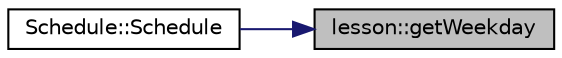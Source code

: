 digraph "lesson::getWeekday"
{
 // LATEX_PDF_SIZE
  edge [fontname="Helvetica",fontsize="10",labelfontname="Helvetica",labelfontsize="10"];
  node [fontname="Helvetica",fontsize="10",shape=record];
  rankdir="RL";
  Node1 [label="lesson::getWeekday",height=0.2,width=0.4,color="black", fillcolor="grey75", style="filled", fontcolor="black",tooltip="Gets the lesson's weekday."];
  Node1 -> Node2 [dir="back",color="midnightblue",fontsize="10",style="solid"];
  Node2 [label="Schedule::Schedule",height=0.2,width=0.4,color="black", fillcolor="white", style="filled",URL="$class_schedule.html#a0be056764a504da0dd223d75829a65eb",tooltip="Parameterized constructor."];
}
